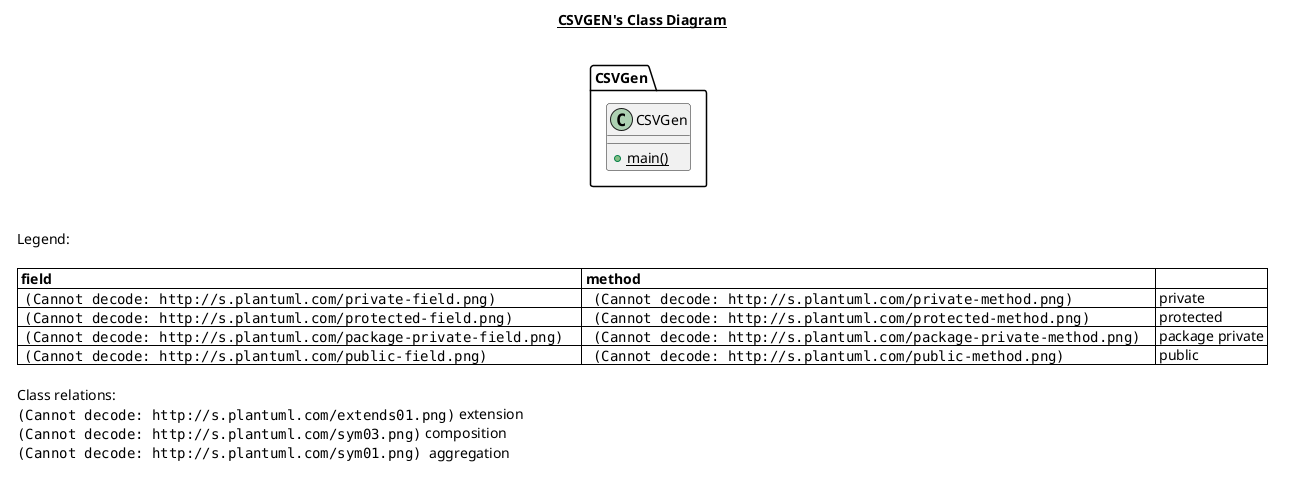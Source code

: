 @startuml

title __CSVGEN's Class Diagram__\n

  namespace CSVGen {
    class CSVGen.CSVGen {
        {static} + main()
    }
  }

skinparam LegendBorderThickness 0
skinparam legendBackgroundColor #FFFFFF
legend right

Legend:

|= field |= method |=  |
|  <img:http://s.plantuml.com/private-field.png>     |   <img:http://s.plantuml.com/private-method.png>     | private |
|  <img:http://s.plantuml.com/protected-field.png>   |   <img:http://s.plantuml.com/protected-method.png>   | protected |
|  <img:http://s.plantuml.com/package-private-field.png>     |   <img:http://s.plantuml.com/package-private-method.png>    | package private |
|  <img:http://s.plantuml.com/public-field.png>     |   <img:http://s.plantuml.com/public-method.png>     | public |

Class relations:
<img:http://s.plantuml.com/extends01.png> extension
<img:http://s.plantuml.com/sym03.png> composition
<img:http://s.plantuml.com/sym01.png>  aggregation

endlegend

@enduml
